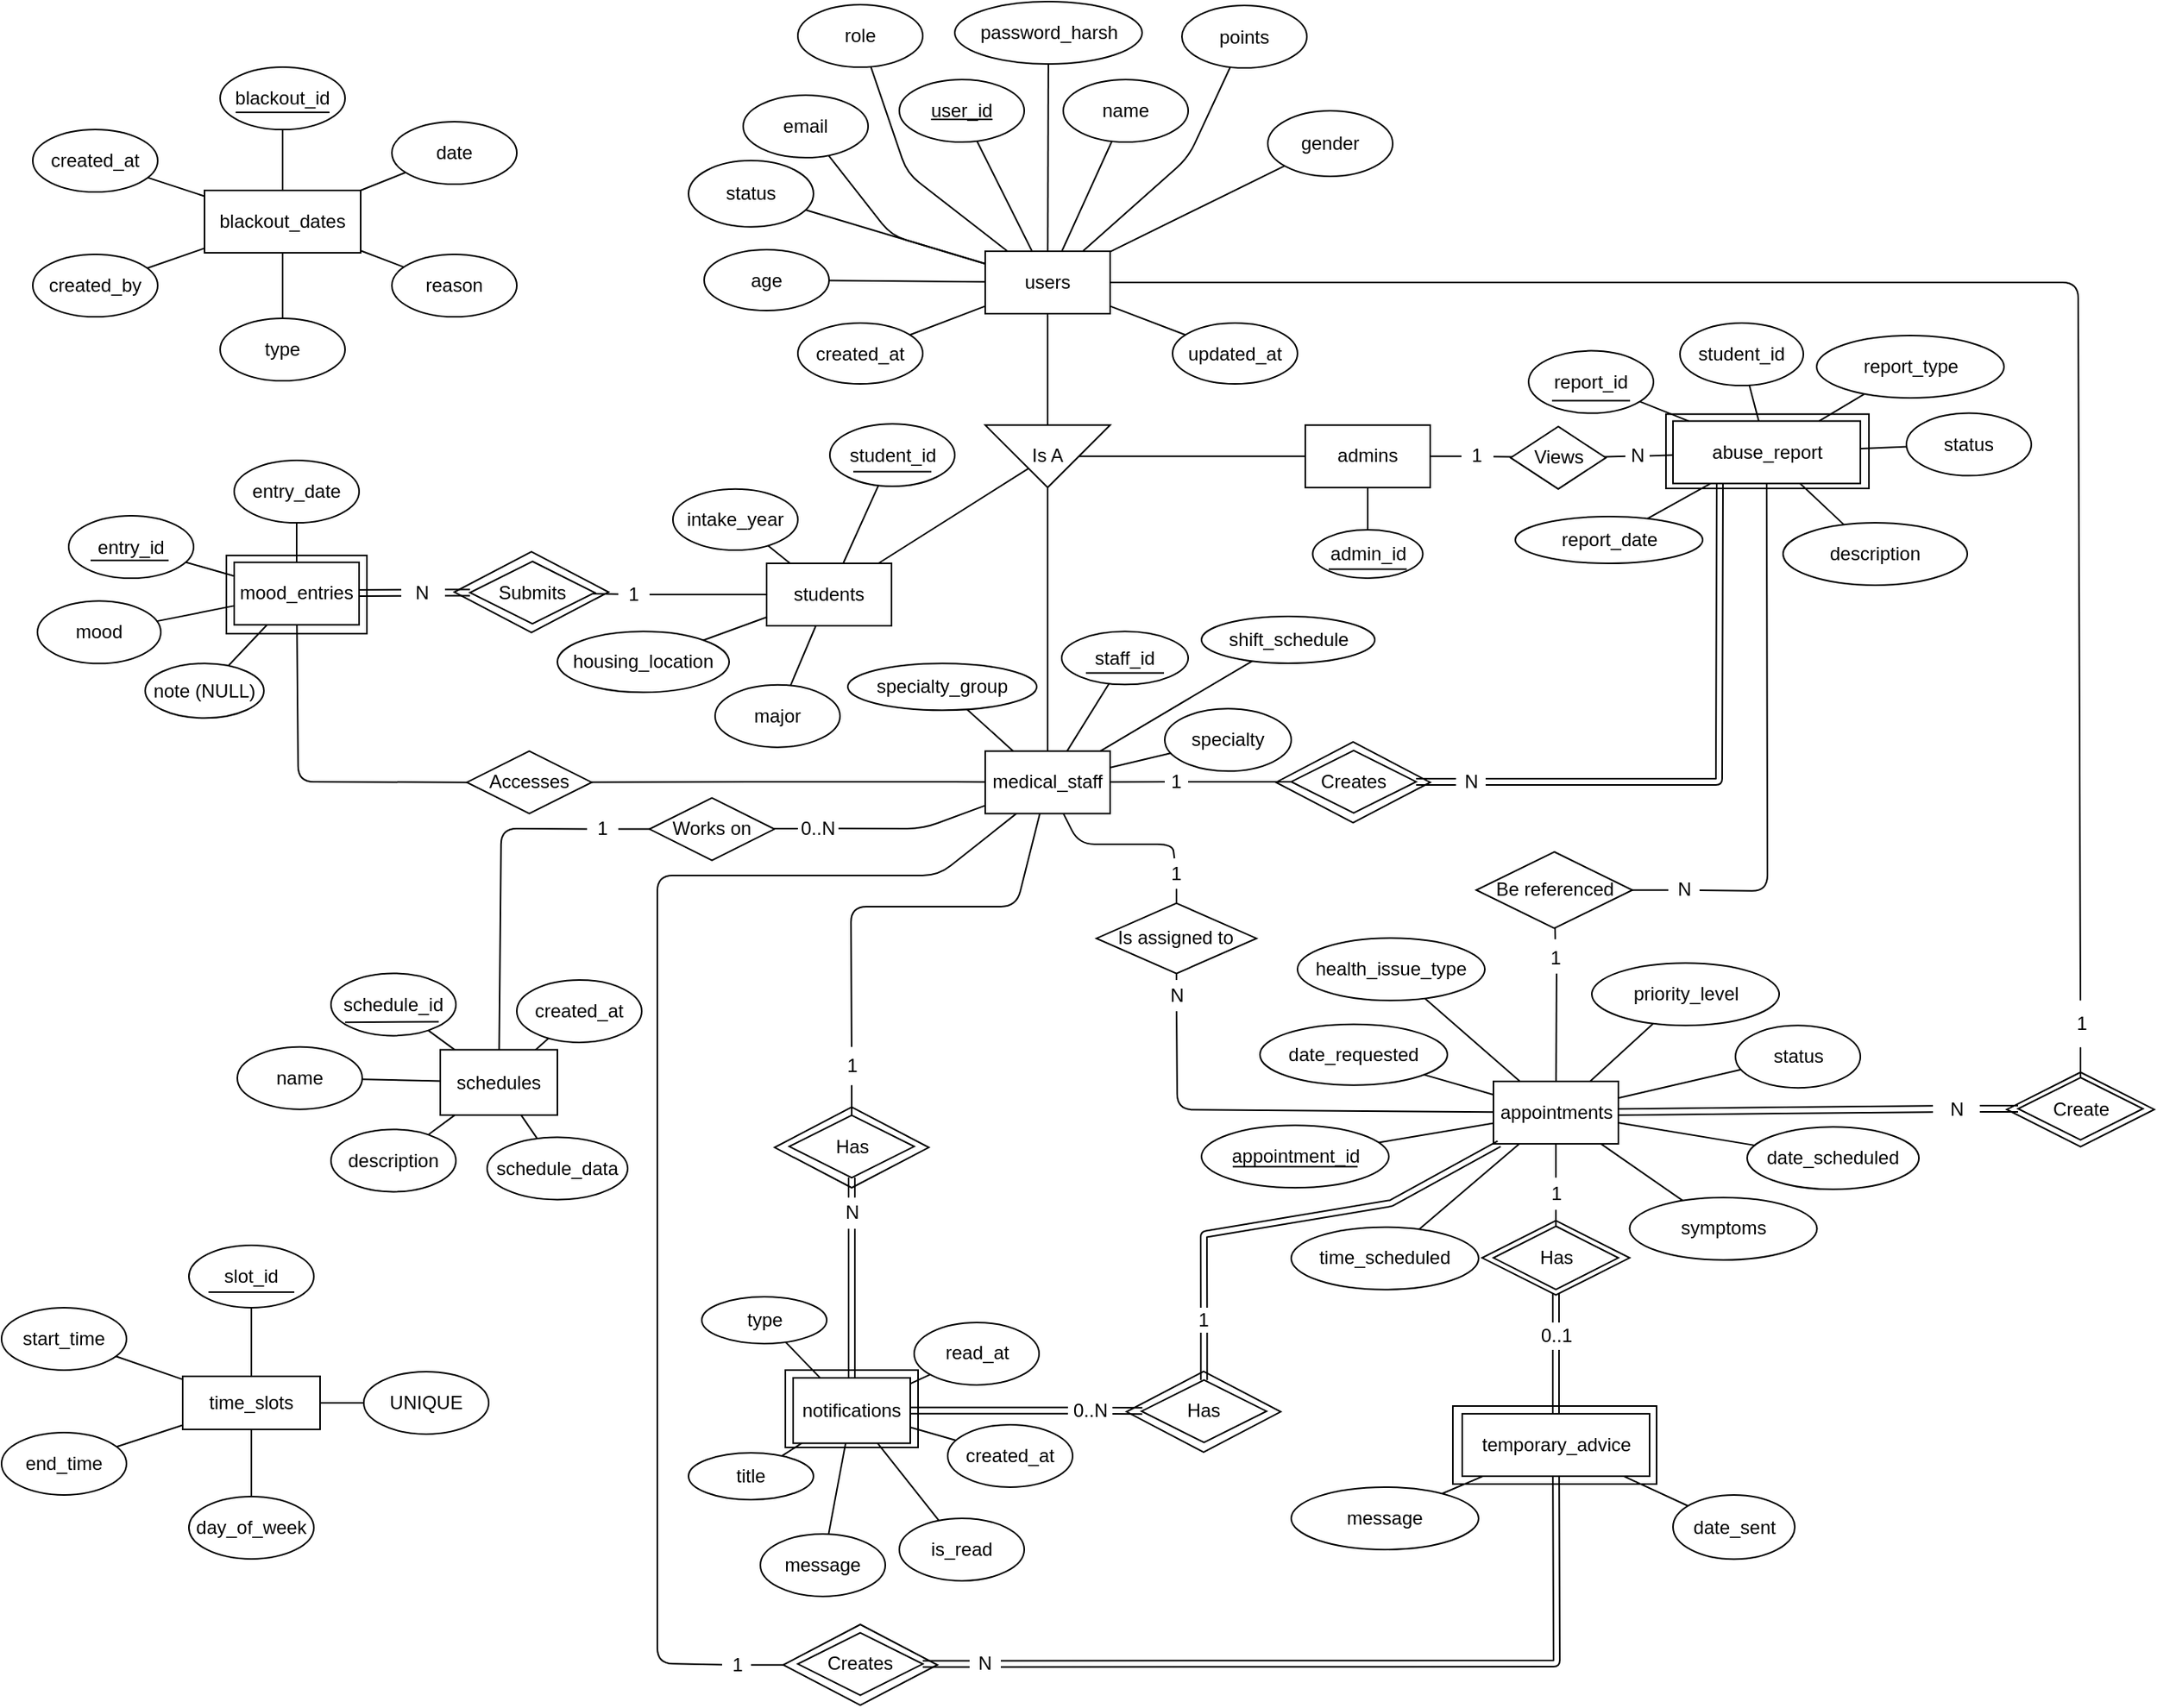 <mxfile>
    <diagram id="xDIs4j-o2CHhra0XcPzP" name="Page-1">
        <mxGraphModel dx="2263" dy="1111" grid="1" gridSize="10" guides="1" tooltips="1" connect="1" arrows="1" fold="1" page="1" pageScale="1" pageWidth="850" pageHeight="1100" math="0" shadow="0">
            <root>
                <mxCell id="0"/>
                <mxCell id="1" parent="0"/>
                <mxCell id="359" value="" style="rhombus;whiteSpace=wrap;html=1;" vertex="1" parent="1">
                    <mxGeometry x="326.26" y="474.45" width="98.74" height="51.74" as="geometry"/>
                </mxCell>
                <mxCell id="358" value="" style="rounded=0;whiteSpace=wrap;html=1;" vertex="1" parent="1">
                    <mxGeometry x="576" y="264.35" width="130" height="47.65" as="geometry"/>
                </mxCell>
                <mxCell id="356" value="" style="rhombus;whiteSpace=wrap;html=1;" vertex="1" parent="1">
                    <mxGeometry x="-200" y="352.55" width="98.74" height="51.74" as="geometry"/>
                </mxCell>
                <mxCell id="355" value="" style="rounded=0;whiteSpace=wrap;html=1;" vertex="1" parent="1">
                    <mxGeometry x="-346" y="354.93" width="90" height="50.13" as="geometry"/>
                </mxCell>
                <mxCell id="354" value="" style="rhombus;whiteSpace=wrap;html=1;" vertex="1" parent="1">
                    <mxGeometry x="230.52" y="877.81" width="98.74" height="51.74" as="geometry"/>
                </mxCell>
                <mxCell id="352" value="" style="rounded=0;whiteSpace=wrap;html=1;" vertex="1" parent="1">
                    <mxGeometry x="439.54" y="900" width="130.46" height="50" as="geometry"/>
                </mxCell>
                <mxCell id="347" value="" style="rounded=0;whiteSpace=wrap;html=1;" vertex="1" parent="1">
                    <mxGeometry x="12" y="876.95" width="85" height="49.6" as="geometry"/>
                </mxCell>
                <mxCell id="334" value="" style="rhombus;whiteSpace=wrap;html=1;" vertex="1" parent="1">
                    <mxGeometry x="794.28" y="686.12" width="94.48" height="47.65" as="geometry"/>
                </mxCell>
                <mxCell id="333" value="" style="rhombus;whiteSpace=wrap;html=1;" vertex="1" parent="1">
                    <mxGeometry x="5.13" y="708.39" width="98.74" height="51.74" as="geometry"/>
                </mxCell>
                <mxCell id="330" value="" style="rhombus;whiteSpace=wrap;html=1;" vertex="1" parent="1">
                    <mxGeometry x="458.26" y="781.22" width="94.48" height="47.65" as="geometry"/>
                </mxCell>
                <mxCell id="13" style="edgeStyle=none;html=1;endArrow=none;endFill=0;" parent="1" source="2" target="8" edge="1">
                    <mxGeometry relative="1" as="geometry"/>
                </mxCell>
                <mxCell id="14" style="edgeStyle=none;html=1;endArrow=none;endFill=0;" parent="1" source="2" target="12" edge="1">
                    <mxGeometry relative="1" as="geometry">
                        <mxPoint x="180" y="160" as="sourcePoint"/>
                    </mxGeometry>
                </mxCell>
                <mxCell id="15" style="edgeStyle=none;html=1;endArrow=none;endFill=0;" parent="1" source="2" target="9" edge="1">
                    <mxGeometry relative="1" as="geometry">
                        <Array as="points">
                            <mxPoint x="80" y="150"/>
                        </Array>
                    </mxGeometry>
                </mxCell>
                <mxCell id="16" style="edgeStyle=none;html=1;endArrow=none;endFill=0;" parent="1" source="2" target="10" edge="1">
                    <mxGeometry relative="1" as="geometry"/>
                </mxCell>
                <mxCell id="17" style="edgeStyle=none;html=1;endArrow=none;endFill=0;" parent="1" source="2" target="11" edge="1">
                    <mxGeometry relative="1" as="geometry">
                        <Array as="points">
                            <mxPoint x="90" y="110"/>
                        </Array>
                    </mxGeometry>
                </mxCell>
                <mxCell id="19" style="edgeStyle=none;html=1;endArrow=none;endFill=0;" parent="1" source="2" target="18" edge="1">
                    <mxGeometry relative="1" as="geometry">
                        <Array as="points"/>
                    </mxGeometry>
                </mxCell>
                <mxCell id="22" style="edgeStyle=none;html=1;endArrow=none;endFill=0;" parent="1" source="2" target="21" edge="1">
                    <mxGeometry relative="1" as="geometry">
                        <Array as="points">
                            <mxPoint x="270" y="100"/>
                        </Array>
                    </mxGeometry>
                </mxCell>
                <mxCell id="71" style="edgeStyle=none;html=1;endArrow=none;endFill=0;" parent="1" source="72" target="70" edge="1">
                    <mxGeometry relative="1" as="geometry"/>
                </mxCell>
                <mxCell id="91" style="edgeStyle=none;html=1;endArrow=none;endFill=0;" parent="1" source="93" target="89" edge="1">
                    <mxGeometry relative="1" as="geometry">
                        <Array as="points"/>
                        <mxPoint x="505.52" y="782.35" as="targetPoint"/>
                    </mxGeometry>
                </mxCell>
                <mxCell id="101" style="edgeStyle=none;html=1;endArrow=none;endFill=0;" parent="1" target="90" edge="1" source="102">
                    <mxGeometry relative="1" as="geometry">
                        <mxPoint x="180.5" y="560" as="sourcePoint"/>
                    </mxGeometry>
                </mxCell>
                <mxCell id="2" value="users" style="rounded=0;whiteSpace=wrap;html=1;" parent="1" vertex="1">
                    <mxGeometry x="140" y="160" width="80" height="40" as="geometry"/>
                </mxCell>
                <mxCell id="24" style="edgeStyle=none;html=1;endArrow=none;endFill=0;" parent="1" source="3" target="23" edge="1">
                    <mxGeometry relative="1" as="geometry"/>
                </mxCell>
                <mxCell id="28" style="edgeStyle=none;html=1;endArrow=none;endFill=0;" parent="1" source="3" target="27" edge="1">
                    <mxGeometry relative="1" as="geometry">
                        <Array as="points"/>
                    </mxGeometry>
                </mxCell>
                <mxCell id="31" style="edgeStyle=none;html=1;endArrow=none;endFill=0;" parent="1" source="3" target="30" edge="1">
                    <mxGeometry relative="1" as="geometry"/>
                </mxCell>
                <mxCell id="32" style="edgeStyle=none;html=1;endArrow=none;endFill=0;" parent="1" source="3" target="29" edge="1">
                    <mxGeometry relative="1" as="geometry"/>
                </mxCell>
                <mxCell id="34" style="edgeStyle=none;html=1;endArrow=none;endFill=0;" parent="1" source="3" target="33" edge="1">
                    <mxGeometry relative="1" as="geometry">
                        <Array as="points"/>
                    </mxGeometry>
                </mxCell>
                <mxCell id="36" style="edgeStyle=none;html=1;endArrow=none;endFill=0;" parent="1" source="3" target="35" edge="1">
                    <mxGeometry relative="1" as="geometry"/>
                </mxCell>
                <mxCell id="108" value="" style="edgeStyle=none;html=1;endArrow=none;endFill=0;shape=link;" parent="1" source="70" target="74" edge="1">
                    <mxGeometry relative="1" as="geometry">
                        <mxPoint x="705.02" y="713.781" as="sourcePoint"/>
                    </mxGeometry>
                </mxCell>
                <mxCell id="303" style="edgeStyle=none;html=1;endArrow=none;endFill=0;" edge="1" parent="1" source="3" target="307">
                    <mxGeometry relative="1" as="geometry"/>
                </mxCell>
                <mxCell id="3" value="appointments" style="rounded=0;whiteSpace=wrap;html=1;" parent="1" vertex="1">
                    <mxGeometry x="465.52" y="691.95" width="80" height="40" as="geometry"/>
                </mxCell>
                <mxCell id="4" value="mood_entries" style="rounded=0;whiteSpace=wrap;html=1;" parent="1" vertex="1">
                    <mxGeometry x="-341" y="359.35" width="80" height="40" as="geometry"/>
                </mxCell>
                <mxCell id="6" value="temporary_advice" style="rounded=0;whiteSpace=wrap;html=1;" parent="1" vertex="1">
                    <mxGeometry x="445.52" y="904.95" width="120" height="40" as="geometry"/>
                </mxCell>
                <mxCell id="67" style="edgeStyle=none;html=1;endArrow=none;endFill=0;" parent="1" source="7" target="66" edge="1">
                    <mxGeometry relative="1" as="geometry"/>
                </mxCell>
                <mxCell id="7" value="abuse_report" style="rounded=0;whiteSpace=wrap;html=1;" parent="1" vertex="1">
                    <mxGeometry x="580.52" y="268.8" width="120" height="40" as="geometry"/>
                </mxCell>
                <mxCell id="8" value="&lt;u&gt;user_id&lt;/u&gt;" style="ellipse;whiteSpace=wrap;html=1;" parent="1" vertex="1">
                    <mxGeometry x="85" y="50" width="80" height="40" as="geometry"/>
                </mxCell>
                <mxCell id="9" value="email" style="ellipse;whiteSpace=wrap;html=1;" parent="1" vertex="1">
                    <mxGeometry x="-15" y="60" width="80" height="40" as="geometry"/>
                </mxCell>
                <mxCell id="10" value="password_harsh" style="ellipse;whiteSpace=wrap;html=1;" parent="1" vertex="1">
                    <mxGeometry x="120.5" width="120" height="40" as="geometry"/>
                </mxCell>
                <mxCell id="11" value="role" style="ellipse;whiteSpace=wrap;html=1;" parent="1" vertex="1">
                    <mxGeometry x="20" y="2" width="80" height="40" as="geometry"/>
                </mxCell>
                <mxCell id="12" value="name" style="ellipse;whiteSpace=wrap;html=1;" parent="1" vertex="1">
                    <mxGeometry x="190" y="50" width="80" height="40" as="geometry"/>
                </mxCell>
                <mxCell id="18" value="status" style="ellipse;whiteSpace=wrap;html=1;" parent="1" vertex="1">
                    <mxGeometry x="-50" y="101.9" width="80" height="42.5" as="geometry"/>
                </mxCell>
                <mxCell id="21" value="points" style="ellipse;whiteSpace=wrap;html=1;" parent="1" vertex="1">
                    <mxGeometry x="266" y="2.5" width="80" height="40" as="geometry"/>
                </mxCell>
                <mxCell id="23" value="appointment_id" style="ellipse;whiteSpace=wrap;html=1;" parent="1" vertex="1">
                    <mxGeometry x="278.52" y="720.13" width="120" height="40" as="geometry"/>
                </mxCell>
                <mxCell id="25" value="" style="endArrow=none;html=1;" parent="1" edge="1">
                    <mxGeometry width="50" height="50" relative="1" as="geometry">
                        <mxPoint x="298.52" y="746.63" as="sourcePoint"/>
                        <mxPoint x="378.52" y="746.63" as="targetPoint"/>
                    </mxGeometry>
                </mxCell>
                <mxCell id="27" value="date_requested" style="ellipse;whiteSpace=wrap;html=1;" parent="1" vertex="1">
                    <mxGeometry x="316" y="655.33" width="120" height="39" as="geometry"/>
                </mxCell>
                <mxCell id="29" value="date_scheduled" style="ellipse;whiteSpace=wrap;html=1;" parent="1" vertex="1">
                    <mxGeometry x="628.02" y="721.13" width="110" height="40" as="geometry"/>
                </mxCell>
                <mxCell id="30" value="symptoms" style="ellipse;whiteSpace=wrap;html=1;" parent="1" vertex="1">
                    <mxGeometry x="552.74" y="766.35" width="120" height="40" as="geometry"/>
                </mxCell>
                <mxCell id="33" value="priority_level" style="ellipse;whiteSpace=wrap;html=1;" parent="1" vertex="1">
                    <mxGeometry x="528.52" y="616.08" width="120" height="40" as="geometry"/>
                </mxCell>
                <mxCell id="35" value="status" style="ellipse;whiteSpace=wrap;html=1;" parent="1" vertex="1">
                    <mxGeometry x="620.52" y="656.08" width="80" height="40" as="geometry"/>
                </mxCell>
                <mxCell id="38" value="" style="edgeStyle=none;html=1;endArrow=none;endFill=0;" parent="1" source="37" target="4" edge="1">
                    <mxGeometry relative="1" as="geometry"/>
                </mxCell>
                <mxCell id="37" value="entry_id" style="ellipse;whiteSpace=wrap;html=1;" parent="1" vertex="1">
                    <mxGeometry x="-447" y="329.5" width="80" height="40" as="geometry"/>
                </mxCell>
                <mxCell id="40" value="" style="edgeStyle=none;html=1;endArrow=none;endFill=0;" parent="1" source="39" target="4" edge="1">
                    <mxGeometry relative="1" as="geometry">
                        <mxPoint x="-286.701" y="318.153" as="sourcePoint"/>
                    </mxGeometry>
                </mxCell>
                <mxCell id="39" value="entry_date" style="ellipse;whiteSpace=wrap;html=1;" parent="1" vertex="1">
                    <mxGeometry x="-341" y="294" width="80" height="40" as="geometry"/>
                </mxCell>
                <mxCell id="42" style="edgeStyle=none;html=1;endArrow=none;endFill=0;" parent="1" source="41" target="4" edge="1">
                    <mxGeometry relative="1" as="geometry"/>
                </mxCell>
                <mxCell id="41" value="mood" style="ellipse;whiteSpace=wrap;html=1;" parent="1" vertex="1">
                    <mxGeometry x="-467" y="384.12" width="79" height="40" as="geometry"/>
                </mxCell>
                <mxCell id="43" value="" style="endArrow=none;html=1;" parent="1" edge="1">
                    <mxGeometry width="50" height="50" relative="1" as="geometry">
                        <mxPoint x="-433" y="358.17" as="sourcePoint"/>
                        <mxPoint x="-383" y="358.17" as="targetPoint"/>
                    </mxGeometry>
                </mxCell>
                <mxCell id="55" style="edgeStyle=none;html=1;endArrow=none;endFill=0;shape=link;" parent="1" source="350" target="6" edge="1">
                    <mxGeometry relative="1" as="geometry">
                        <mxPoint x="407.52" y="924.95" as="sourcePoint"/>
                        <Array as="points">
                            <mxPoint x="506" y="1065"/>
                        </Array>
                    </mxGeometry>
                </mxCell>
                <mxCell id="61" style="edgeStyle=none;html=1;endArrow=none;endFill=0;" parent="1" source="60" target="6" edge="1">
                    <mxGeometry relative="1" as="geometry"/>
                </mxCell>
                <mxCell id="60" value="date_sent" style="ellipse;whiteSpace=wrap;html=1;" parent="1" vertex="1">
                    <mxGeometry x="580.52" y="956.95" width="78" height="41.2" as="geometry"/>
                </mxCell>
                <mxCell id="63" style="edgeStyle=none;html=1;endArrow=none;endFill=0;" parent="1" source="62" target="7" edge="1">
                    <mxGeometry relative="1" as="geometry"/>
                </mxCell>
                <mxCell id="62" value="report_id" style="ellipse;whiteSpace=wrap;html=1;" parent="1" vertex="1">
                    <mxGeometry x="488.02" y="223.8" width="80" height="40" as="geometry"/>
                </mxCell>
                <mxCell id="65" style="edgeStyle=none;html=1;endArrow=none;endFill=0;" parent="1" source="64" target="7" edge="1">
                    <mxGeometry relative="1" as="geometry">
                        <mxPoint x="749.717" y="305.593" as="sourcePoint"/>
                    </mxGeometry>
                </mxCell>
                <mxCell id="64" value="description" style="ellipse;whiteSpace=wrap;html=1;" parent="1" vertex="1">
                    <mxGeometry x="651.02" y="334.0" width="118" height="40" as="geometry"/>
                </mxCell>
                <mxCell id="66" value="report_date" style="ellipse;whiteSpace=wrap;html=1;" parent="1" vertex="1">
                    <mxGeometry x="479.52" y="330.0" width="120" height="30" as="geometry"/>
                </mxCell>
                <mxCell id="69" style="edgeStyle=none;html=1;endArrow=none;endFill=0;" parent="1" source="68" target="7" edge="1">
                    <mxGeometry relative="1" as="geometry"/>
                </mxCell>
                <mxCell id="68" value="status" style="ellipse;whiteSpace=wrap;html=1;" parent="1" vertex="1">
                    <mxGeometry x="730" y="263.8" width="80" height="40" as="geometry"/>
                </mxCell>
                <mxCell id="70" value="Create" style="rhombus;whiteSpace=wrap;html=1;" parent="1" vertex="1">
                    <mxGeometry x="801.52" y="689.5" width="80" height="40" as="geometry"/>
                </mxCell>
                <mxCell id="77" style="edgeStyle=none;html=1;endArrow=none;endFill=0;shape=link;" parent="1" target="4" edge="1">
                    <mxGeometry relative="1" as="geometry">
                        <mxPoint x="-234" y="378.86" as="sourcePoint"/>
                    </mxGeometry>
                </mxCell>
                <mxCell id="117" value="" style="edgeStyle=none;html=1;endArrow=none;endFill=0;shape=link;" parent="1" source="75" target="79" edge="1">
                    <mxGeometry relative="1" as="geometry"/>
                </mxCell>
                <mxCell id="75" value="Submits" style="rhombus;whiteSpace=wrap;html=1;" parent="1" vertex="1">
                    <mxGeometry x="-190" y="358.75" width="80" height="40" as="geometry"/>
                </mxCell>
                <mxCell id="84" value="" style="edgeStyle=none;html=1;endArrow=none;endFill=0;shape=link;" parent="1" source="3" target="74" edge="1">
                    <mxGeometry relative="1" as="geometry">
                        <mxPoint x="525.501" y="713.24" as="sourcePoint"/>
                        <mxPoint x="599.02" y="697.5" as="targetPoint"/>
                    </mxGeometry>
                </mxCell>
                <mxCell id="74" value="N" style="text;html=1;align=center;verticalAlign=middle;resizable=0;points=[];autosize=1;strokeColor=none;fillColor=none;" parent="1" vertex="1">
                    <mxGeometry x="747.02" y="694.5" width="30" height="30" as="geometry"/>
                </mxCell>
                <mxCell id="85" value="" style="edgeStyle=none;html=1;endArrow=none;endFill=0;" parent="1" source="2" target="72" edge="1">
                    <mxGeometry relative="1" as="geometry">
                        <mxPoint x="200" y="180" as="sourcePoint"/>
                        <mxPoint x="320" y="180" as="targetPoint"/>
                        <Array as="points">
                            <mxPoint x="260" y="180"/>
                            <mxPoint x="840" y="180"/>
                        </Array>
                    </mxGeometry>
                </mxCell>
                <mxCell id="72" value="1" style="text;html=1;align=center;verticalAlign=middle;resizable=0;points=[];autosize=1;strokeColor=none;fillColor=none;" parent="1" vertex="1">
                    <mxGeometry x="826.52" y="640.13" width="30" height="30" as="geometry"/>
                </mxCell>
                <mxCell id="79" value="N" style="text;html=1;align=center;verticalAlign=middle;resizable=0;points=[];autosize=1;strokeColor=none;fillColor=none;" parent="1" vertex="1">
                    <mxGeometry x="-236" y="363.75" width="30" height="30" as="geometry"/>
                </mxCell>
                <mxCell id="92" style="edgeStyle=none;html=1;endArrow=none;endFill=0;shape=link;" parent="1" source="97" target="6" edge="1">
                    <mxGeometry relative="1" as="geometry">
                        <mxPoint x="505.52" y="889.45" as="sourcePoint"/>
                        <Array as="points"/>
                    </mxGeometry>
                </mxCell>
                <mxCell id="89" value="Has" style="rhombus;whiteSpace=wrap;html=1;" parent="1" vertex="1">
                    <mxGeometry x="465.52" y="784.75" width="80" height="40.6" as="geometry"/>
                </mxCell>
                <mxCell id="104" style="edgeStyle=none;html=1;endArrow=none;endFill=0;entryX=0.25;entryY=1;entryDx=0;entryDy=0;shape=link;" parent="1" source="105" target="7" edge="1">
                    <mxGeometry relative="1" as="geometry">
                        <Array as="points">
                            <mxPoint x="610" y="500"/>
                        </Array>
                    </mxGeometry>
                </mxCell>
                <mxCell id="90" value="Creates" style="rhombus;whiteSpace=wrap;html=1;" parent="1" vertex="1">
                    <mxGeometry x="336" y="479.99" width="80" height="40" as="geometry"/>
                </mxCell>
                <mxCell id="96" value="" style="edgeStyle=none;html=1;endArrow=none;endFill=0;" parent="1" source="3" target="93" edge="1">
                    <mxGeometry relative="1" as="geometry">
                        <mxPoint x="83.52" y="703.95" as="sourcePoint"/>
                        <mxPoint x="179.52" y="1014.95" as="targetPoint"/>
                        <Array as="points"/>
                    </mxGeometry>
                </mxCell>
                <mxCell id="93" value="1" style="text;html=1;align=center;verticalAlign=middle;whiteSpace=wrap;rounded=0;" parent="1" vertex="1">
                    <mxGeometry x="495.52" y="753.65" width="20" height="20.6" as="geometry"/>
                </mxCell>
                <mxCell id="97" value="0..1" style="text;html=1;align=center;verticalAlign=middle;whiteSpace=wrap;rounded=0;" parent="1" vertex="1">
                    <mxGeometry x="495.52" y="846.45" width="20" height="17.5" as="geometry"/>
                </mxCell>
                <mxCell id="102" value="1" style="text;html=1;align=center;verticalAlign=middle;whiteSpace=wrap;rounded=0;" parent="1" vertex="1">
                    <mxGeometry x="255.0" y="489.69" width="15" height="20.6" as="geometry"/>
                </mxCell>
                <mxCell id="105" value="N" style="text;html=1;align=center;verticalAlign=middle;whiteSpace=wrap;rounded=0;" parent="1" vertex="1">
                    <mxGeometry x="441.52" y="493.12" width="19" height="13.75" as="geometry"/>
                </mxCell>
                <mxCell id="113" style="edgeStyle=none;html=1;exitX=0;exitY=0.5;exitDx=0;exitDy=0;endArrow=none;endFill=0;" parent="1" source="112" target="2" edge="1">
                    <mxGeometry relative="1" as="geometry"/>
                </mxCell>
                <mxCell id="115" style="edgeStyle=none;html=1;endArrow=none;endFill=0;" parent="1" source="112" target="114" edge="1">
                    <mxGeometry relative="1" as="geometry"/>
                </mxCell>
                <mxCell id="122" style="edgeStyle=none;html=1;exitX=1;exitY=0.5;exitDx=0;exitDy=0;endArrow=none;endFill=0;" parent="1" source="112" target="121" edge="1">
                    <mxGeometry relative="1" as="geometry"/>
                </mxCell>
                <mxCell id="128" style="edgeStyle=none;html=1;endArrow=none;endFill=0;" parent="1" source="112" target="126" edge="1">
                    <mxGeometry relative="1" as="geometry"/>
                </mxCell>
                <mxCell id="112" value="Is A" style="triangle;whiteSpace=wrap;html=1;rotation=90;horizontal=0;" parent="1" vertex="1">
                    <mxGeometry x="160" y="251.4" width="40" height="80" as="geometry"/>
                </mxCell>
                <mxCell id="120" style="edgeStyle=none;html=1;endArrow=none;endFill=0;" parent="1" source="135" target="75" edge="1">
                    <mxGeometry relative="1" as="geometry">
                        <Array as="points"/>
                        <mxPoint x="-155" y="364.6" as="sourcePoint"/>
                    </mxGeometry>
                </mxCell>
                <mxCell id="147" style="edgeStyle=none;html=1;endArrow=none;endFill=0;" parent="1" source="114" target="146" edge="1">
                    <mxGeometry relative="1" as="geometry"/>
                </mxCell>
                <mxCell id="114" value="students" style="rounded=0;whiteSpace=wrap;html=1;" parent="1" vertex="1">
                    <mxGeometry y="360" width="80" height="40" as="geometry"/>
                </mxCell>
                <mxCell id="158" style="edgeStyle=none;html=1;endArrow=none;endFill=0;" parent="1" source="121" target="157" edge="1">
                    <mxGeometry relative="1" as="geometry">
                        <Array as="points">
                            <mxPoint x="110" y="500"/>
                            <mxPoint y="500"/>
                        </Array>
                    </mxGeometry>
                </mxCell>
                <mxCell id="205" style="edgeStyle=none;html=1;endArrow=none;endFill=0;" parent="1" source="121" target="102" edge="1">
                    <mxGeometry relative="1" as="geometry"/>
                </mxCell>
                <mxCell id="318" style="edgeStyle=none;html=1;endArrow=none;endFill=0;" edge="1" parent="1" source="121" target="320">
                    <mxGeometry relative="1" as="geometry">
                        <mxPoint x="262" y="540" as="targetPoint"/>
                        <Array as="points">
                            <mxPoint x="200" y="540"/>
                            <mxPoint x="260" y="540"/>
                        </Array>
                    </mxGeometry>
                </mxCell>
                <mxCell id="345" style="edgeStyle=none;html=1;exitX=0.25;exitY=1;exitDx=0;exitDy=0;endArrow=none;endFill=0;" edge="1" parent="1" source="121" target="348">
                    <mxGeometry relative="1" as="geometry">
                        <Array as="points">
                            <mxPoint x="110" y="560"/>
                            <mxPoint x="-70" y="560"/>
                            <mxPoint x="-70" y="1065"/>
                        </Array>
                    </mxGeometry>
                </mxCell>
                <mxCell id="121" value="medical_staff" style="rounded=0;whiteSpace=wrap;html=1;" parent="1" vertex="1">
                    <mxGeometry x="140" y="480.32" width="80" height="40" as="geometry"/>
                </mxCell>
                <mxCell id="190" style="edgeStyle=none;html=1;endArrow=none;endFill=0;" parent="1" source="126" target="366" edge="1">
                    <mxGeometry relative="1" as="geometry"/>
                </mxCell>
                <mxCell id="126" value="admins" style="rounded=0;whiteSpace=wrap;html=1;" parent="1" vertex="1">
                    <mxGeometry x="345" y="271.4" width="80" height="40" as="geometry"/>
                </mxCell>
                <mxCell id="181" style="edgeStyle=none;html=1;exitX=1;exitY=0.5;exitDx=0;exitDy=0;endArrow=none;endFill=0;" parent="1" source="135" target="114" edge="1">
                    <mxGeometry relative="1" as="geometry"/>
                </mxCell>
                <mxCell id="135" value="1" style="text;html=1;align=center;verticalAlign=middle;whiteSpace=wrap;rounded=0;" parent="1" vertex="1">
                    <mxGeometry x="-95" y="370" width="20" height="20" as="geometry"/>
                </mxCell>
                <mxCell id="145" value="" style="endArrow=none;html=1;" parent="1" edge="1">
                    <mxGeometry width="50" height="50" relative="1" as="geometry">
                        <mxPoint x="503.02" y="255.69" as="sourcePoint"/>
                        <mxPoint x="553.02" y="255.69" as="targetPoint"/>
                    </mxGeometry>
                </mxCell>
                <mxCell id="146" value="student_id" style="ellipse;whiteSpace=wrap;html=1;" parent="1" vertex="1">
                    <mxGeometry x="40.5" y="270.6" width="80" height="40" as="geometry"/>
                </mxCell>
                <mxCell id="150" style="edgeStyle=none;html=1;endArrow=none;endFill=0;" parent="1" source="149" target="114" edge="1">
                    <mxGeometry relative="1" as="geometry"/>
                </mxCell>
                <mxCell id="149" value="intake_year" style="ellipse;whiteSpace=wrap;html=1;" parent="1" vertex="1">
                    <mxGeometry x="-60" y="312.35" width="80" height="39.2" as="geometry"/>
                </mxCell>
                <mxCell id="152" style="edgeStyle=none;html=1;endArrow=none;endFill=0;" parent="1" source="151" target="114" edge="1">
                    <mxGeometry relative="1" as="geometry"/>
                </mxCell>
                <mxCell id="151" value="major" style="ellipse;whiteSpace=wrap;html=1;" parent="1" vertex="1">
                    <mxGeometry x="-33" y="437.82" width="80" height="40" as="geometry"/>
                </mxCell>
                <mxCell id="154" style="edgeStyle=none;html=1;endArrow=none;endFill=0;" parent="1" source="153" target="2" edge="1">
                    <mxGeometry relative="1" as="geometry"/>
                </mxCell>
                <mxCell id="153" value="gender" style="ellipse;whiteSpace=wrap;html=1;" parent="1" vertex="1">
                    <mxGeometry x="321" y="70" width="80" height="42" as="geometry"/>
                </mxCell>
                <mxCell id="156" style="edgeStyle=none;html=1;endArrow=none;endFill=0;" parent="1" source="155" target="2" edge="1">
                    <mxGeometry relative="1" as="geometry"/>
                </mxCell>
                <mxCell id="155" value="age" style="ellipse;whiteSpace=wrap;html=1;" parent="1" vertex="1">
                    <mxGeometry x="-40" y="159" width="80" height="39" as="geometry"/>
                </mxCell>
                <mxCell id="157" value="Accesses" style="rhombus;whiteSpace=wrap;html=1;" parent="1" vertex="1">
                    <mxGeometry x="-192" y="480.32" width="80" height="40" as="geometry"/>
                </mxCell>
                <mxCell id="159" style="edgeStyle=none;html=1;endArrow=none;endFill=0;exitX=0;exitY=0.5;exitDx=0;exitDy=0;" parent="1" source="157" target="4" edge="1">
                    <mxGeometry relative="1" as="geometry">
                        <Array as="points">
                            <mxPoint x="-300" y="500"/>
                        </Array>
                        <mxPoint x="-240" y="464.35" as="sourcePoint"/>
                    </mxGeometry>
                </mxCell>
                <mxCell id="168" style="edgeStyle=none;html=1;endArrow=none;endFill=0;" parent="1" source="165" target="121" edge="1">
                    <mxGeometry relative="1" as="geometry"/>
                </mxCell>
                <mxCell id="165" value="staff_id" style="ellipse;whiteSpace=wrap;html=1;" parent="1" vertex="1">
                    <mxGeometry x="189" y="403.67" width="81" height="34" as="geometry"/>
                </mxCell>
                <mxCell id="166" value="" style="endArrow=none;html=1;" parent="1" edge="1">
                    <mxGeometry width="50" height="50" relative="1" as="geometry">
                        <mxPoint x="204.5" y="430.22" as="sourcePoint"/>
                        <mxPoint x="254.5" y="430.22" as="targetPoint"/>
                    </mxGeometry>
                </mxCell>
                <mxCell id="170" value="" style="endArrow=none;html=1;" parent="1" edge="1">
                    <mxGeometry width="50" height="50" relative="1" as="geometry">
                        <mxPoint x="55.5" y="301.27" as="sourcePoint"/>
                        <mxPoint x="105.5" y="301.27" as="targetPoint"/>
                    </mxGeometry>
                </mxCell>
                <mxCell id="175" value="note (NULL)" style="ellipse;whiteSpace=wrap;html=1;" parent="1" vertex="1">
                    <mxGeometry x="-398" y="424.12" width="76" height="35" as="geometry"/>
                </mxCell>
                <mxCell id="176" style="edgeStyle=none;html=1;endArrow=none;endFill=0;" parent="1" source="175" target="4" edge="1">
                    <mxGeometry relative="1" as="geometry"/>
                </mxCell>
                <mxCell id="180" style="edgeStyle=none;html=1;endArrow=none;endFill=0;" parent="1" source="179" target="7" edge="1">
                    <mxGeometry relative="1" as="geometry"/>
                </mxCell>
                <mxCell id="179" value="student_id" style="ellipse;whiteSpace=wrap;html=1;" parent="1" vertex="1">
                    <mxGeometry x="585" y="206.0" width="79" height="40" as="geometry"/>
                </mxCell>
                <mxCell id="183" style="edgeStyle=none;html=1;endArrow=none;endFill=0;" parent="1" source="182" target="2" edge="1">
                    <mxGeometry relative="1" as="geometry"/>
                </mxCell>
                <mxCell id="182" value="created_at" style="ellipse;whiteSpace=wrap;html=1;" parent="1" vertex="1">
                    <mxGeometry x="20" y="206" width="80" height="39" as="geometry"/>
                </mxCell>
                <mxCell id="185" style="edgeStyle=none;html=1;endArrow=none;endFill=0;" parent="1" source="184" target="2" edge="1">
                    <mxGeometry relative="1" as="geometry"/>
                </mxCell>
                <mxCell id="184" value="updated_at" style="ellipse;whiteSpace=wrap;html=1;" parent="1" vertex="1">
                    <mxGeometry x="260" y="206" width="80" height="39" as="geometry"/>
                </mxCell>
                <mxCell id="187" style="edgeStyle=none;html=1;endArrow=none;endFill=0;" parent="1" source="186" target="114" edge="1">
                    <mxGeometry relative="1" as="geometry"/>
                </mxCell>
                <mxCell id="186" value="housing_location" style="ellipse;whiteSpace=wrap;html=1;" parent="1" vertex="1">
                    <mxGeometry x="-134" y="403.67" width="110" height="39" as="geometry"/>
                </mxCell>
                <mxCell id="193" style="edgeStyle=none;html=1;endArrow=none;endFill=0;" parent="1" source="368" target="7" edge="1">
                    <mxGeometry relative="1" as="geometry">
                        <mxPoint x="539.744" y="284.714" as="sourcePoint"/>
                    </mxGeometry>
                </mxCell>
                <mxCell id="189" value="Views" style="rhombus;whiteSpace=wrap;html=1;" parent="1" vertex="1">
                    <mxGeometry x="476.52" y="272.35" width="61" height="40" as="geometry"/>
                </mxCell>
                <mxCell id="216" style="edgeStyle=none;html=1;endArrow=none;endFill=0;" parent="1" source="195" target="215" edge="1">
                    <mxGeometry relative="1" as="geometry"/>
                </mxCell>
                <mxCell id="220" style="edgeStyle=none;html=1;endArrow=none;endFill=0;" parent="1" source="195" target="218" edge="1">
                    <mxGeometry relative="1" as="geometry"/>
                </mxCell>
                <mxCell id="195" value="schedules" style="rounded=0;whiteSpace=wrap;html=1;" parent="1" vertex="1">
                    <mxGeometry x="-209" y="671.7" width="75" height="41.87" as="geometry"/>
                </mxCell>
                <mxCell id="198" style="edgeStyle=none;html=1;endArrow=none;endFill=0;" parent="1" source="196" target="121" edge="1">
                    <mxGeometry relative="1" as="geometry"/>
                </mxCell>
                <mxCell id="196" value="specialty" style="ellipse;whiteSpace=wrap;html=1;" parent="1" vertex="1">
                    <mxGeometry x="255" y="453.12" width="81" height="40" as="geometry"/>
                </mxCell>
                <mxCell id="202" style="edgeStyle=none;html=1;endArrow=none;endFill=0;" parent="1" source="201" target="121" edge="1">
                    <mxGeometry relative="1" as="geometry"/>
                </mxCell>
                <mxCell id="201" value="specialty_group" style="ellipse;whiteSpace=wrap;html=1;" parent="1" vertex="1">
                    <mxGeometry x="52" y="424.12" width="121" height="30" as="geometry"/>
                </mxCell>
                <mxCell id="204" style="edgeStyle=none;html=1;endArrow=none;endFill=0;" parent="1" source="203" target="121" edge="1">
                    <mxGeometry relative="1" as="geometry"/>
                </mxCell>
                <mxCell id="203" value="shift_schedule" style="ellipse;whiteSpace=wrap;html=1;" parent="1" vertex="1">
                    <mxGeometry x="278.52" y="394" width="111" height="30" as="geometry"/>
                </mxCell>
                <mxCell id="207" style="edgeStyle=none;html=1;endArrow=none;endFill=0;" parent="1" source="364" target="121" edge="1">
                    <mxGeometry relative="1" as="geometry">
                        <Array as="points">
                            <mxPoint x="100" y="530"/>
                        </Array>
                    </mxGeometry>
                </mxCell>
                <mxCell id="208" style="edgeStyle=none;html=1;endArrow=none;endFill=0;" parent="1" source="361" target="195" edge="1">
                    <mxGeometry relative="1" as="geometry">
                        <Array as="points">
                            <mxPoint x="-170" y="530"/>
                        </Array>
                    </mxGeometry>
                </mxCell>
                <mxCell id="365" style="edgeStyle=none;html=1;endArrow=none;endFill=0;" edge="1" parent="1" source="206" target="364">
                    <mxGeometry relative="1" as="geometry"/>
                </mxCell>
                <mxCell id="206" value="Works on" style="rhombus;whiteSpace=wrap;html=1;" parent="1" vertex="1">
                    <mxGeometry x="-75" y="510.29" width="80" height="40" as="geometry"/>
                </mxCell>
                <mxCell id="214" style="edgeStyle=none;html=1;endArrow=none;endFill=0;" parent="1" source="209" target="195" edge="1">
                    <mxGeometry relative="1" as="geometry"/>
                </mxCell>
                <mxCell id="209" value="schedule_id" style="ellipse;whiteSpace=wrap;html=1;" parent="1" vertex="1">
                    <mxGeometry x="-279" y="622.7" width="80" height="40" as="geometry"/>
                </mxCell>
                <mxCell id="211" style="edgeStyle=none;html=1;endArrow=none;endFill=0;" parent="1" source="210" target="195" edge="1">
                    <mxGeometry relative="1" as="geometry"/>
                </mxCell>
                <mxCell id="210" value="schedule_data" style="ellipse;whiteSpace=wrap;html=1;" parent="1" vertex="1">
                    <mxGeometry x="-179" y="727.71" width="90" height="40" as="geometry"/>
                </mxCell>
                <mxCell id="213" style="edgeStyle=none;html=1;endArrow=none;endFill=0;" parent="1" source="212" target="195" edge="1">
                    <mxGeometry relative="1" as="geometry"/>
                </mxCell>
                <mxCell id="212" value="description" style="ellipse;whiteSpace=wrap;html=1;" parent="1" vertex="1">
                    <mxGeometry x="-279" y="722.7" width="80" height="40" as="geometry"/>
                </mxCell>
                <mxCell id="215" value="name" style="ellipse;whiteSpace=wrap;html=1;" parent="1" vertex="1">
                    <mxGeometry x="-339" y="669.83" width="80" height="40" as="geometry"/>
                </mxCell>
                <mxCell id="217" value="" style="endArrow=none;html=1;" parent="1" edge="1">
                    <mxGeometry width="50" height="50" relative="1" as="geometry">
                        <mxPoint x="-210" y="653.7" as="sourcePoint"/>
                        <mxPoint x="-270" y="654.12" as="targetPoint"/>
                    </mxGeometry>
                </mxCell>
                <mxCell id="218" value="created_at" style="ellipse;whiteSpace=wrap;html=1;" parent="1" vertex="1">
                    <mxGeometry x="-160" y="626.95" width="80" height="40" as="geometry"/>
                </mxCell>
                <mxCell id="229" style="edgeStyle=none;html=1;endArrow=none;endFill=0;" parent="1" source="228" target="3" edge="1">
                    <mxGeometry relative="1" as="geometry">
                        <Array as="points"/>
                    </mxGeometry>
                </mxCell>
                <mxCell id="228" value="time_scheduled" style="ellipse;whiteSpace=wrap;html=1;" parent="1" vertex="1">
                    <mxGeometry x="336" y="785.35" width="120" height="40" as="geometry"/>
                </mxCell>
                <mxCell id="231" style="edgeStyle=none;html=1;endArrow=none;endFill=0;" parent="1" source="230" target="3" edge="1">
                    <mxGeometry relative="1" as="geometry"/>
                </mxCell>
                <mxCell id="230" value="health_issue_type" style="ellipse;whiteSpace=wrap;html=1;" parent="1" vertex="1">
                    <mxGeometry x="340" y="600.13" width="120" height="40" as="geometry"/>
                </mxCell>
                <mxCell id="235" style="edgeStyle=none;html=1;endArrow=none;endFill=0;" parent="1" source="233" target="6" edge="1">
                    <mxGeometry relative="1" as="geometry"/>
                </mxCell>
                <mxCell id="233" value="message" style="ellipse;whiteSpace=wrap;html=1;" parent="1" vertex="1">
                    <mxGeometry x="336" y="951.95" width="120" height="40" as="geometry"/>
                </mxCell>
                <mxCell id="247" style="edgeStyle=none;html=1;endArrow=none;endFill=0;" parent="1" source="246" target="7" edge="1">
                    <mxGeometry relative="1" as="geometry"/>
                </mxCell>
                <mxCell id="246" value="report_type" style="ellipse;whiteSpace=wrap;html=1;" parent="1" vertex="1">
                    <mxGeometry x="672.52" y="214.0" width="120" height="40" as="geometry"/>
                </mxCell>
                <mxCell id="249" style="edgeStyle=none;html=1;endArrow=none;endFill=0;" parent="1" source="326" target="121" edge="1">
                    <mxGeometry relative="1" as="geometry">
                        <Array as="points">
                            <mxPoint x="54" y="580"/>
                            <mxPoint x="160" y="580"/>
                        </Array>
                    </mxGeometry>
                </mxCell>
                <mxCell id="327" style="edgeStyle=none;html=1;endArrow=none;endFill=0;" edge="1" parent="1" source="248" target="326">
                    <mxGeometry relative="1" as="geometry">
                        <mxPoint x="54.5" y="702.45" as="targetPoint"/>
                    </mxGeometry>
                </mxCell>
                <mxCell id="248" value="Has" style="rhombus;whiteSpace=wrap;html=1;" parent="1" vertex="1">
                    <mxGeometry x="14.5" y="713.65" width="80" height="40" as="geometry"/>
                </mxCell>
                <mxCell id="269" style="edgeStyle=none;html=1;endArrow=none;endFill=0;" parent="1" source="250" target="255" edge="1">
                    <mxGeometry relative="1" as="geometry"/>
                </mxCell>
                <mxCell id="271" style="edgeStyle=none;html=1;endArrow=none;endFill=0;" parent="1" source="250" target="263" edge="1">
                    <mxGeometry relative="1" as="geometry"/>
                </mxCell>
                <mxCell id="272" style="edgeStyle=none;html=1;endArrow=none;endFill=0;" parent="1" source="250" target="260" edge="1">
                    <mxGeometry relative="1" as="geometry"/>
                </mxCell>
                <mxCell id="250" value="notifications" style="rounded=0;whiteSpace=wrap;html=1;" parent="1" vertex="1">
                    <mxGeometry x="17" y="881.95" width="75" height="41.87" as="geometry"/>
                </mxCell>
                <mxCell id="251" style="edgeStyle=none;html=1;endArrow=none;endFill=0;shape=link;" parent="1" source="250" target="328" edge="1">
                    <mxGeometry relative="1" as="geometry">
                        <mxPoint x="83.997" y="959.209" as="targetPoint"/>
                    </mxGeometry>
                </mxCell>
                <mxCell id="267" style="edgeStyle=none;html=1;endArrow=none;endFill=0;" parent="1" source="254" target="250" edge="1">
                    <mxGeometry relative="1" as="geometry"/>
                </mxCell>
                <mxCell id="254" value="title" style="ellipse;whiteSpace=wrap;html=1;" parent="1" vertex="1">
                    <mxGeometry x="-50" y="930" width="80" height="30" as="geometry"/>
                </mxCell>
                <mxCell id="255" value="is_read" style="ellipse;whiteSpace=wrap;html=1;" parent="1" vertex="1">
                    <mxGeometry x="85" y="971.95" width="80" height="40" as="geometry"/>
                </mxCell>
                <mxCell id="266" style="edgeStyle=none;html=1;endArrow=none;endFill=0;" parent="1" source="256" target="250" edge="1">
                    <mxGeometry relative="1" as="geometry"/>
                </mxCell>
                <mxCell id="256" value="type" style="ellipse;whiteSpace=wrap;html=1;" parent="1" vertex="1">
                    <mxGeometry x="-41.5" y="829.98" width="80" height="30" as="geometry"/>
                </mxCell>
                <mxCell id="260" value="read_at" style="ellipse;whiteSpace=wrap;html=1;" parent="1" vertex="1">
                    <mxGeometry x="94.5" y="846.45" width="80" height="40" as="geometry"/>
                </mxCell>
                <mxCell id="263" value="created_at" style="ellipse;whiteSpace=wrap;html=1;" parent="1" vertex="1">
                    <mxGeometry x="116" y="911.95" width="80" height="40" as="geometry"/>
                </mxCell>
                <mxCell id="273" value="blackout_dates" style="rounded=0;whiteSpace=wrap;html=1;" parent="1" vertex="1">
                    <mxGeometry x="-360" y="121" width="100" height="40" as="geometry"/>
                </mxCell>
                <mxCell id="270" style="edgeStyle=none;html=1;endArrow=none;endFill=0;" parent="1" source="262" target="250" edge="1">
                    <mxGeometry relative="1" as="geometry"/>
                </mxCell>
                <mxCell id="262" value="message" style="ellipse;whiteSpace=wrap;html=1;" parent="1" vertex="1">
                    <mxGeometry x="-4" y="981.95" width="80" height="40" as="geometry"/>
                </mxCell>
                <mxCell id="285" style="edgeStyle=none;html=1;endArrow=none;endFill=0;" parent="1" source="274" target="273" edge="1">
                    <mxGeometry relative="1" as="geometry"/>
                </mxCell>
                <mxCell id="286" style="edgeStyle=none;html=1;endArrow=none;endFill=0;" parent="1" source="275" target="273" edge="1">
                    <mxGeometry relative="1" as="geometry"/>
                </mxCell>
                <mxCell id="287" style="edgeStyle=none;html=1;endArrow=none;endFill=0;" parent="1" source="276" target="273" edge="1">
                    <mxGeometry relative="1" as="geometry"/>
                </mxCell>
                <mxCell id="282" style="edgeStyle=none;html=1;endArrow=none;endFill=0;" parent="1" source="277" target="273" edge="1">
                    <mxGeometry relative="1" as="geometry"/>
                </mxCell>
                <mxCell id="283" style="edgeStyle=none;html=1;endArrow=none;endFill=0;" parent="1" source="278" target="273" edge="1">
                    <mxGeometry relative="1" as="geometry"/>
                </mxCell>
                <mxCell id="284" style="edgeStyle=none;html=1;endArrow=none;endFill=0;" parent="1" source="279" target="273" edge="1">
                    <mxGeometry relative="1" as="geometry"/>
                </mxCell>
                <mxCell id="280" value="" style="endArrow=none;html=1;" parent="1" edge="1">
                    <mxGeometry width="50" height="50" relative="1" as="geometry">
                        <mxPoint x="-337.5" y="72" as="sourcePoint"/>
                        <mxPoint x="-282.5" y="72" as="targetPoint"/>
                    </mxGeometry>
                </mxCell>
                <mxCell id="288" value="time_slots" style="rounded=0;whiteSpace=wrap;html=1;" parent="1" vertex="1">
                    <mxGeometry x="-374" y="880.95" width="88" height="34" as="geometry"/>
                </mxCell>
                <mxCell id="277" value="created_at" style="ellipse;whiteSpace=wrap;html=1;" parent="1" vertex="1">
                    <mxGeometry x="-470" y="82" width="80" height="40" as="geometry"/>
                </mxCell>
                <mxCell id="278" value="created_by" style="ellipse;whiteSpace=wrap;html=1;" parent="1" vertex="1">
                    <mxGeometry x="-470" y="162.0" width="80" height="40" as="geometry"/>
                </mxCell>
                <mxCell id="279" value="type" style="ellipse;whiteSpace=wrap;html=1;" parent="1" vertex="1">
                    <mxGeometry x="-350" y="203" width="80" height="40" as="geometry"/>
                </mxCell>
                <mxCell id="274" value="blackout_id" style="ellipse;whiteSpace=wrap;html=1;" parent="1" vertex="1">
                    <mxGeometry x="-350" y="42" width="80" height="40" as="geometry"/>
                </mxCell>
                <mxCell id="275" value="date" style="ellipse;whiteSpace=wrap;html=1;" parent="1" vertex="1">
                    <mxGeometry x="-240" y="77.0" width="80" height="40" as="geometry"/>
                </mxCell>
                <mxCell id="276" value="reason" style="ellipse;whiteSpace=wrap;html=1;" parent="1" vertex="1">
                    <mxGeometry x="-240" y="162.0" width="80" height="40" as="geometry"/>
                </mxCell>
                <mxCell id="289" style="edgeStyle=none;html=1;endArrow=none;endFill=0;" parent="1" source="290" target="288" edge="1">
                    <mxGeometry relative="1" as="geometry"/>
                </mxCell>
                <mxCell id="290" value="slot_id" style="ellipse;whiteSpace=wrap;html=1;" parent="1" vertex="1">
                    <mxGeometry x="-370" y="796.95" width="80" height="40" as="geometry"/>
                </mxCell>
                <mxCell id="293" style="edgeStyle=none;html=1;endArrow=none;endFill=0;" parent="1" source="294" target="288" edge="1">
                    <mxGeometry relative="1" as="geometry"/>
                </mxCell>
                <mxCell id="294" value="UNIQUE" style="ellipse;whiteSpace=wrap;html=1;" parent="1" vertex="1">
                    <mxGeometry x="-258" y="877.95" width="80" height="40" as="geometry"/>
                </mxCell>
                <mxCell id="295" style="edgeStyle=none;html=1;endArrow=none;endFill=0;" parent="1" source="296" target="288" edge="1">
                    <mxGeometry relative="1" as="geometry"/>
                </mxCell>
                <mxCell id="296" value="start_time" style="ellipse;whiteSpace=wrap;html=1;" parent="1" vertex="1">
                    <mxGeometry x="-490" y="836.95" width="80" height="40" as="geometry"/>
                </mxCell>
                <mxCell id="297" style="edgeStyle=none;html=1;endArrow=none;endFill=0;" parent="1" source="298" target="288" edge="1">
                    <mxGeometry relative="1" as="geometry"/>
                </mxCell>
                <mxCell id="298" value="end_time" style="ellipse;whiteSpace=wrap;html=1;" parent="1" vertex="1">
                    <mxGeometry x="-490" y="916.95" width="80" height="40" as="geometry"/>
                </mxCell>
                <mxCell id="299" style="edgeStyle=none;html=1;endArrow=none;endFill=0;" parent="1" source="300" target="288" edge="1">
                    <mxGeometry relative="1" as="geometry"/>
                </mxCell>
                <mxCell id="300" value="day_of_week" style="ellipse;whiteSpace=wrap;html=1;" parent="1" vertex="1">
                    <mxGeometry x="-370" y="957.95" width="80" height="40" as="geometry"/>
                </mxCell>
                <mxCell id="301" value="" style="endArrow=none;html=1;" parent="1" edge="1">
                    <mxGeometry width="50" height="50" relative="1" as="geometry">
                        <mxPoint x="-357.5" y="826.95" as="sourcePoint"/>
                        <mxPoint x="-302.5" y="826.95" as="targetPoint"/>
                    </mxGeometry>
                </mxCell>
                <mxCell id="305" style="edgeStyle=none;html=1;entryX=0.5;entryY=1;entryDx=0;entryDy=0;endArrow=none;endFill=0;" edge="1" parent="1" source="310" target="7">
                    <mxGeometry relative="1" as="geometry">
                        <Array as="points">
                            <mxPoint x="641" y="570"/>
                        </Array>
                    </mxGeometry>
                </mxCell>
                <mxCell id="308" style="edgeStyle=none;html=1;endArrow=none;endFill=0;" edge="1" parent="1" target="304">
                    <mxGeometry relative="1" as="geometry">
                        <mxPoint x="505.119" y="600.87" as="sourcePoint"/>
                    </mxGeometry>
                </mxCell>
                <mxCell id="304" value="Be referenced" style="rhombus;whiteSpace=wrap;html=1;" vertex="1" parent="1">
                    <mxGeometry x="454.5" y="544.87" width="100" height="49.01" as="geometry"/>
                </mxCell>
                <mxCell id="311" style="edgeStyle=none;html=1;endArrow=none;endFill=0;" edge="1" parent="1" source="310" target="304">
                    <mxGeometry relative="1" as="geometry"/>
                </mxCell>
                <mxCell id="307" value="1" style="text;html=1;align=center;verticalAlign=middle;whiteSpace=wrap;rounded=0;" vertex="1" parent="1">
                    <mxGeometry x="494.37" y="602.82" width="23.26" height="20" as="geometry"/>
                </mxCell>
                <mxCell id="314" style="edgeStyle=none;html=1;endArrow=none;endFill=0;shape=link;" edge="1" parent="1" source="105" target="90">
                    <mxGeometry relative="1" as="geometry"/>
                </mxCell>
                <mxCell id="310" value="N" style="text;html=1;align=center;verticalAlign=middle;whiteSpace=wrap;rounded=0;" vertex="1" parent="1">
                    <mxGeometry x="577.52" y="561.63" width="20" height="15.5" as="geometry"/>
                </mxCell>
                <mxCell id="316" style="edgeStyle=none;html=1;endArrow=none;endFill=0;" edge="1" parent="1" source="315" target="126">
                    <mxGeometry relative="1" as="geometry"/>
                </mxCell>
                <mxCell id="319" style="edgeStyle=none;html=1;endArrow=none;endFill=0;" edge="1" parent="1" source="324" target="3">
                    <mxGeometry relative="1" as="geometry">
                        <Array as="points">
                            <mxPoint x="263" y="710"/>
                        </Array>
                    </mxGeometry>
                </mxCell>
                <mxCell id="315" value="admin_id" style="ellipse;whiteSpace=wrap;html=1;" vertex="1" parent="1">
                    <mxGeometry x="349.74" y="338.5" width="70.52" height="31" as="geometry"/>
                </mxCell>
                <mxCell id="320" value="1" style="text;html=1;align=center;verticalAlign=middle;whiteSpace=wrap;rounded=0;" vertex="1" parent="1">
                    <mxGeometry x="250.25" y="549.01" width="24.5" height="19.63" as="geometry"/>
                </mxCell>
                <mxCell id="321" style="edgeStyle=none;html=1;endArrow=none;endFill=0;" edge="1" parent="1" source="317" target="320">
                    <mxGeometry relative="1" as="geometry"/>
                </mxCell>
                <mxCell id="325" style="edgeStyle=none;html=1;endArrow=none;endFill=0;" edge="1" parent="1" source="324" target="317">
                    <mxGeometry relative="1" as="geometry"/>
                </mxCell>
                <mxCell id="317" value="Is assigned to" style="rhombus;whiteSpace=wrap;html=1;" vertex="1" parent="1">
                    <mxGeometry x="211.26" y="577.81" width="102.48" height="45.01" as="geometry"/>
                </mxCell>
                <mxCell id="326" value="1" style="text;html=1;align=center;verticalAlign=middle;whiteSpace=wrap;rounded=0;" vertex="1" parent="1">
                    <mxGeometry x="38.5" y="669.83" width="32" height="24.5" as="geometry"/>
                </mxCell>
                <mxCell id="324" value="N" style="text;html=1;align=center;verticalAlign=middle;whiteSpace=wrap;rounded=0;" vertex="1" parent="1">
                    <mxGeometry x="252.5" y="626.95" width="20" height="20" as="geometry"/>
                </mxCell>
                <mxCell id="329" style="edgeStyle=none;html=1;endArrow=none;endFill=0;shape=link;" edge="1" parent="1" source="328" target="248">
                    <mxGeometry relative="1" as="geometry"/>
                </mxCell>
                <mxCell id="331" value="" style="edgeStyle=none;html=1;endArrow=none;endFill=0;exitX=0.5;exitY=1;exitDx=0;exitDy=0;shape=link;" edge="1" parent="1" target="97">
                    <mxGeometry relative="1" as="geometry">
                        <mxPoint x="505.52" y="827.95" as="sourcePoint"/>
                        <mxPoint x="506" y="846" as="targetPoint"/>
                        <Array as="points"/>
                    </mxGeometry>
                </mxCell>
                <mxCell id="328" value="N" style="text;html=1;align=center;verticalAlign=middle;whiteSpace=wrap;rounded=0;" vertex="1" parent="1">
                    <mxGeometry x="44.5" y="766.35" width="20" height="20" as="geometry"/>
                </mxCell>
                <mxCell id="337" style="edgeStyle=none;html=1;endArrow=none;endFill=0;shape=link;" edge="1" parent="1" source="339" target="3">
                    <mxGeometry relative="1" as="geometry">
                        <mxPoint x="330" y="860" as="sourcePoint"/>
                        <Array as="points">
                            <mxPoint x="280" y="790"/>
                            <mxPoint x="400" y="770"/>
                        </Array>
                    </mxGeometry>
                </mxCell>
                <mxCell id="338" style="edgeStyle=none;html=1;endArrow=none;endFill=0;shape=link;" edge="1" parent="1" source="340" target="250">
                    <mxGeometry relative="1" as="geometry"/>
                </mxCell>
                <mxCell id="342" style="edgeStyle=none;html=1;endArrow=none;endFill=0;shape=link;" edge="1" parent="1" source="336" target="339">
                    <mxGeometry relative="1" as="geometry">
                        <mxPoint x="279.909" y="860" as="targetPoint"/>
                    </mxGeometry>
                </mxCell>
                <mxCell id="336" value="Has" style="rhombus;whiteSpace=wrap;html=1;" vertex="1" parent="1">
                    <mxGeometry x="240.15" y="883.34" width="80" height="40" as="geometry"/>
                </mxCell>
                <mxCell id="339" value="1" style="text;html=1;align=center;verticalAlign=middle;whiteSpace=wrap;rounded=0;" vertex="1" parent="1">
                    <mxGeometry x="265.02" y="836.95" width="30.25" height="16.05" as="geometry"/>
                </mxCell>
                <mxCell id="341" style="edgeStyle=none;html=1;endArrow=none;endFill=0;shape=link;" edge="1" parent="1" source="340" target="336">
                    <mxGeometry relative="1" as="geometry"/>
                </mxCell>
                <mxCell id="340" value="0..N" style="text;html=1;align=center;verticalAlign=middle;whiteSpace=wrap;rounded=0;" vertex="1" parent="1">
                    <mxGeometry x="193" y="893.91" width="28.52" height="17.95" as="geometry"/>
                </mxCell>
                <mxCell id="343" value="" style="rhombus;whiteSpace=wrap;html=1;" vertex="1" parent="1">
                    <mxGeometry x="10.63" y="1040" width="98.74" height="51.74" as="geometry"/>
                </mxCell>
                <mxCell id="344" value="Creates" style="rhombus;whiteSpace=wrap;html=1;" vertex="1" parent="1">
                    <mxGeometry x="20" y="1045.26" width="80" height="40" as="geometry"/>
                </mxCell>
                <mxCell id="349" style="edgeStyle=none;html=1;endArrow=none;endFill=0;" edge="1" parent="1" source="348" target="343">
                    <mxGeometry relative="1" as="geometry"/>
                </mxCell>
                <mxCell id="348" value="1" style="text;html=1;align=center;verticalAlign=middle;whiteSpace=wrap;rounded=0;" vertex="1" parent="1">
                    <mxGeometry x="-28.5" y="1055.87" width="18.5" height="20" as="geometry"/>
                </mxCell>
                <mxCell id="351" style="edgeStyle=none;html=1;endArrow=none;endFill=0;shape=link;" edge="1" parent="1" source="350" target="344">
                    <mxGeometry relative="1" as="geometry"/>
                </mxCell>
                <mxCell id="350" value="N" style="text;html=1;align=center;verticalAlign=middle;whiteSpace=wrap;rounded=0;" vertex="1" parent="1">
                    <mxGeometry x="130" y="1055.26" width="20" height="20" as="geometry"/>
                </mxCell>
                <mxCell id="357" value="" style="endArrow=none;html=1;" edge="1" parent="1">
                    <mxGeometry width="50" height="50" relative="1" as="geometry">
                        <mxPoint x="360" y="363.75" as="sourcePoint"/>
                        <mxPoint x="410" y="363.75" as="targetPoint"/>
                    </mxGeometry>
                </mxCell>
                <mxCell id="360" value="" style="endArrow=none;html=1;" edge="1" parent="1">
                    <mxGeometry width="50" height="50" relative="1" as="geometry">
                        <mxPoint x="-340" y="71.05" as="sourcePoint"/>
                        <mxPoint x="-280" y="71.05" as="targetPoint"/>
                    </mxGeometry>
                </mxCell>
                <mxCell id="363" style="edgeStyle=none;html=1;endArrow=none;endFill=0;" edge="1" parent="1" source="361" target="206">
                    <mxGeometry relative="1" as="geometry"/>
                </mxCell>
                <mxCell id="361" value="1" style="text;html=1;align=center;verticalAlign=middle;whiteSpace=wrap;rounded=0;" vertex="1" parent="1">
                    <mxGeometry x="-115" y="515.29" width="20" height="30" as="geometry"/>
                </mxCell>
                <mxCell id="364" value="0..N" style="text;html=1;align=center;verticalAlign=middle;whiteSpace=wrap;rounded=0;" vertex="1" parent="1">
                    <mxGeometry x="20" y="514.87" width="26" height="30" as="geometry"/>
                </mxCell>
                <mxCell id="367" style="edgeStyle=none;html=1;endArrow=none;endFill=0;" edge="1" parent="1" source="366" target="189">
                    <mxGeometry relative="1" as="geometry"/>
                </mxCell>
                <mxCell id="366" value="1" style="text;html=1;align=center;verticalAlign=middle;whiteSpace=wrap;rounded=0;" vertex="1" parent="1">
                    <mxGeometry x="445.06" y="280.7" width="20.46" height="21.4" as="geometry"/>
                </mxCell>
                <mxCell id="369" style="edgeStyle=none;html=1;exitX=0;exitY=0.5;exitDx=0;exitDy=0;endArrow=none;endFill=0;" edge="1" parent="1" source="368" target="189">
                    <mxGeometry relative="1" as="geometry"/>
                </mxCell>
                <mxCell id="368" value="N" style="text;html=1;align=center;verticalAlign=middle;whiteSpace=wrap;rounded=0;" vertex="1" parent="1">
                    <mxGeometry x="550" y="279.6" width="15.52" height="23.6" as="geometry"/>
                </mxCell>
            </root>
        </mxGraphModel>
    </diagram>
</mxfile>